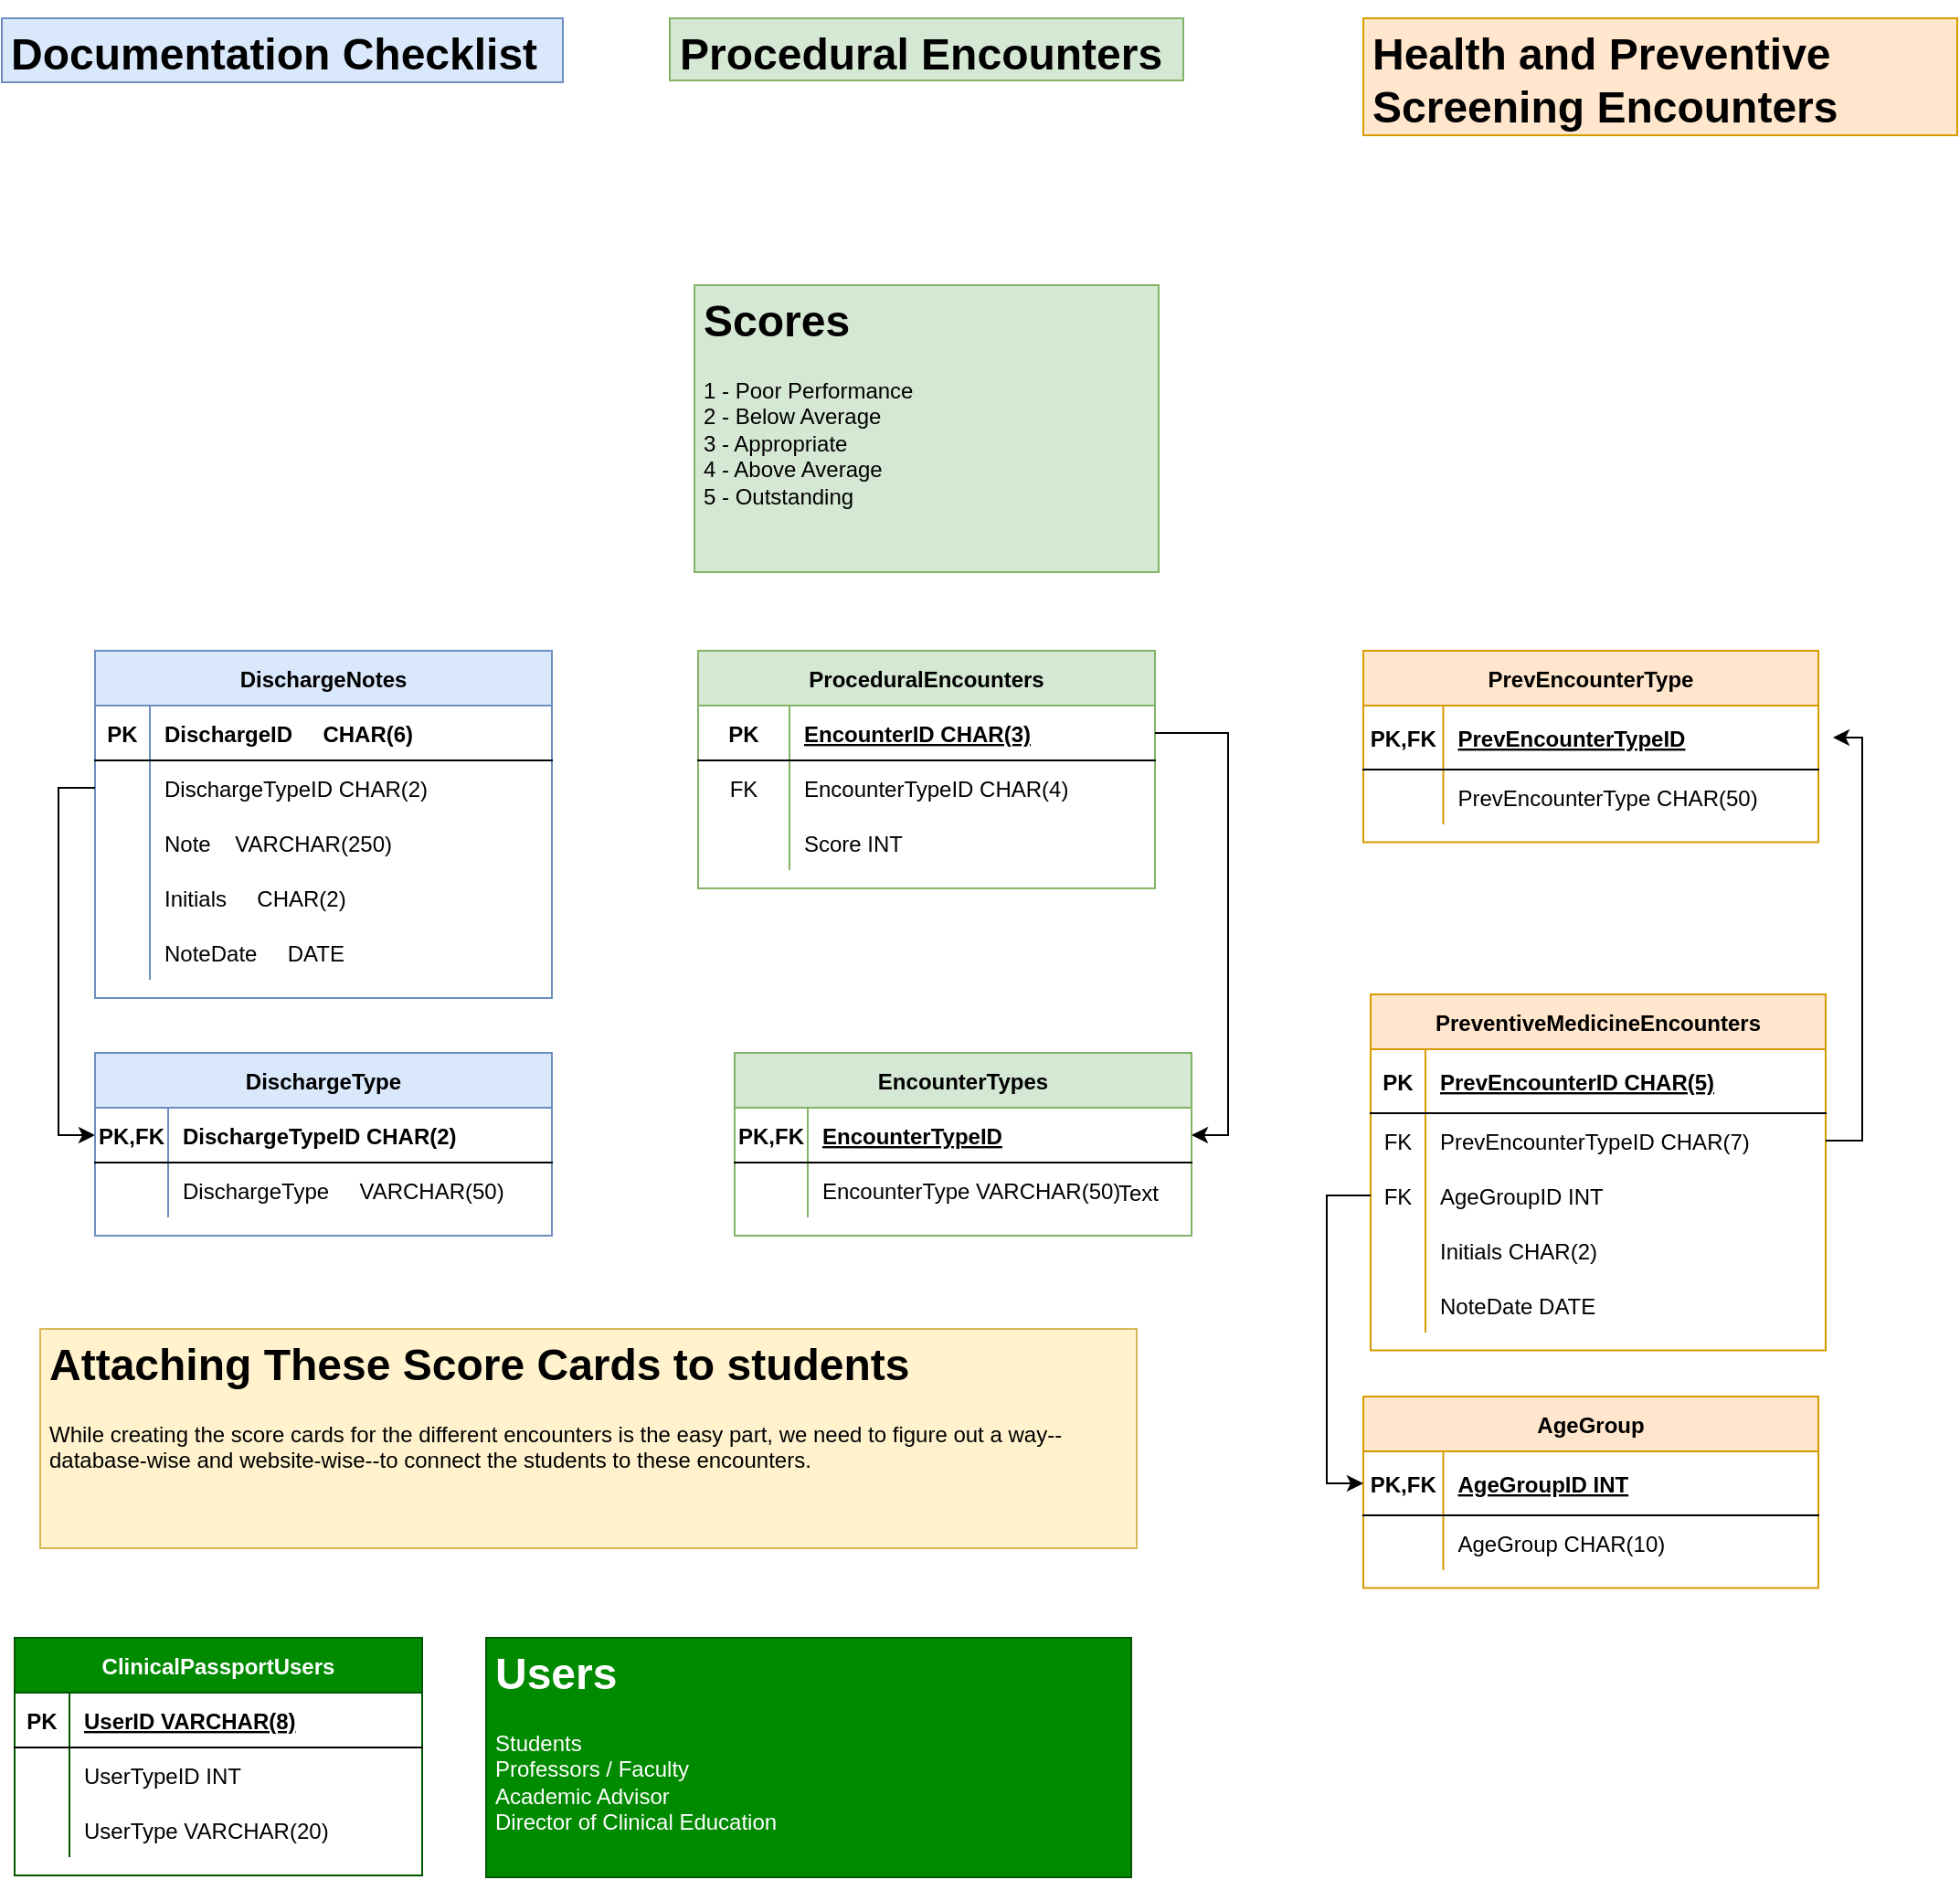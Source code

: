 <mxfile version="15.3.5" type="github">
  <diagram id="R2lEEEUBdFMjLlhIrx00" name="Page-1">
    <mxGraphModel dx="1422" dy="1562" grid="0" gridSize="10" guides="1" tooltips="1" connect="1" arrows="1" fold="1" page="0" pageScale="1" pageWidth="850" pageHeight="1100" math="0" shadow="0" extFonts="Permanent Marker^https://fonts.googleapis.com/css?family=Permanent+Marker">
      <root>
        <mxCell id="0" />
        <mxCell id="1" parent="0" />
        <mxCell id="uKYQwsBpo09rn7Zrfnwy-1" value="ProceduralEncounters" style="shape=table;startSize=30;container=1;collapsible=1;childLayout=tableLayout;fixedRows=1;rowLines=0;fontStyle=1;align=center;resizeLast=1;fillColor=#d5e8d4;strokeColor=#82b366;" vertex="1" parent="1">
          <mxGeometry x="499" y="-68" width="250" height="130" as="geometry" />
        </mxCell>
        <mxCell id="uKYQwsBpo09rn7Zrfnwy-2" value="" style="shape=partialRectangle;collapsible=0;dropTarget=0;pointerEvents=0;fillColor=none;points=[[0,0.5],[1,0.5]];portConstraint=eastwest;top=0;left=0;right=0;bottom=1;" vertex="1" parent="uKYQwsBpo09rn7Zrfnwy-1">
          <mxGeometry y="30" width="250" height="30" as="geometry" />
        </mxCell>
        <mxCell id="uKYQwsBpo09rn7Zrfnwy-3" value="PK" style="shape=partialRectangle;overflow=hidden;connectable=0;fillColor=none;top=0;left=0;bottom=0;right=0;fontStyle=1;" vertex="1" parent="uKYQwsBpo09rn7Zrfnwy-2">
          <mxGeometry width="50" height="30" as="geometry">
            <mxRectangle width="50" height="30" as="alternateBounds" />
          </mxGeometry>
        </mxCell>
        <mxCell id="uKYQwsBpo09rn7Zrfnwy-4" value="EncounterID CHAR(3)" style="shape=partialRectangle;overflow=hidden;connectable=0;fillColor=none;top=0;left=0;bottom=0;right=0;align=left;spacingLeft=6;fontStyle=5;" vertex="1" parent="uKYQwsBpo09rn7Zrfnwy-2">
          <mxGeometry x="50" width="200" height="30" as="geometry">
            <mxRectangle width="200" height="30" as="alternateBounds" />
          </mxGeometry>
        </mxCell>
        <mxCell id="uKYQwsBpo09rn7Zrfnwy-5" value="" style="shape=partialRectangle;collapsible=0;dropTarget=0;pointerEvents=0;fillColor=none;points=[[0,0.5],[1,0.5]];portConstraint=eastwest;top=0;left=0;right=0;bottom=0;" vertex="1" parent="uKYQwsBpo09rn7Zrfnwy-1">
          <mxGeometry y="60" width="250" height="30" as="geometry" />
        </mxCell>
        <mxCell id="uKYQwsBpo09rn7Zrfnwy-6" value="FK" style="shape=partialRectangle;overflow=hidden;connectable=0;fillColor=none;top=0;left=0;bottom=0;right=0;" vertex="1" parent="uKYQwsBpo09rn7Zrfnwy-5">
          <mxGeometry width="50" height="30" as="geometry">
            <mxRectangle width="50" height="30" as="alternateBounds" />
          </mxGeometry>
        </mxCell>
        <mxCell id="uKYQwsBpo09rn7Zrfnwy-7" value="EncounterTypeID CHAR(4)" style="shape=partialRectangle;overflow=hidden;connectable=0;fillColor=none;top=0;left=0;bottom=0;right=0;align=left;spacingLeft=6;" vertex="1" parent="uKYQwsBpo09rn7Zrfnwy-5">
          <mxGeometry x="50" width="200" height="30" as="geometry">
            <mxRectangle width="200" height="30" as="alternateBounds" />
          </mxGeometry>
        </mxCell>
        <mxCell id="uKYQwsBpo09rn7Zrfnwy-8" value="" style="shape=partialRectangle;collapsible=0;dropTarget=0;pointerEvents=0;fillColor=none;points=[[0,0.5],[1,0.5]];portConstraint=eastwest;top=0;left=0;right=0;bottom=0;" vertex="1" parent="uKYQwsBpo09rn7Zrfnwy-1">
          <mxGeometry y="90" width="250" height="30" as="geometry" />
        </mxCell>
        <mxCell id="uKYQwsBpo09rn7Zrfnwy-9" value="" style="shape=partialRectangle;overflow=hidden;connectable=0;fillColor=none;top=0;left=0;bottom=0;right=0;" vertex="1" parent="uKYQwsBpo09rn7Zrfnwy-8">
          <mxGeometry width="50" height="30" as="geometry">
            <mxRectangle width="50" height="30" as="alternateBounds" />
          </mxGeometry>
        </mxCell>
        <mxCell id="uKYQwsBpo09rn7Zrfnwy-10" value="Score INT" style="shape=partialRectangle;overflow=hidden;connectable=0;fillColor=none;top=0;left=0;bottom=0;right=0;align=left;spacingLeft=6;" vertex="1" parent="uKYQwsBpo09rn7Zrfnwy-8">
          <mxGeometry x="50" width="200" height="30" as="geometry">
            <mxRectangle width="200" height="30" as="alternateBounds" />
          </mxGeometry>
        </mxCell>
        <mxCell id="uKYQwsBpo09rn7Zrfnwy-11" value="EncounterTypes" style="shape=table;startSize=30;container=1;collapsible=1;childLayout=tableLayout;fixedRows=1;rowLines=0;fontStyle=1;align=center;resizeLast=1;fillColor=#d5e8d4;strokeColor=#82b366;" vertex="1" parent="1">
          <mxGeometry x="519" y="152" width="250" height="100" as="geometry" />
        </mxCell>
        <mxCell id="uKYQwsBpo09rn7Zrfnwy-12" value="" style="shape=partialRectangle;collapsible=0;dropTarget=0;pointerEvents=0;fillColor=none;points=[[0,0.5],[1,0.5]];portConstraint=eastwest;top=0;left=0;right=0;bottom=1;" vertex="1" parent="uKYQwsBpo09rn7Zrfnwy-11">
          <mxGeometry y="30" width="250" height="30" as="geometry" />
        </mxCell>
        <mxCell id="uKYQwsBpo09rn7Zrfnwy-13" value="PK,FK" style="shape=partialRectangle;overflow=hidden;connectable=0;fillColor=none;top=0;left=0;bottom=0;right=0;fontStyle=1;" vertex="1" parent="uKYQwsBpo09rn7Zrfnwy-12">
          <mxGeometry width="40" height="30" as="geometry">
            <mxRectangle width="40" height="30" as="alternateBounds" />
          </mxGeometry>
        </mxCell>
        <mxCell id="uKYQwsBpo09rn7Zrfnwy-14" value="EncounterTypeID" style="shape=partialRectangle;overflow=hidden;connectable=0;fillColor=none;top=0;left=0;bottom=0;right=0;align=left;spacingLeft=6;fontStyle=5;" vertex="1" parent="uKYQwsBpo09rn7Zrfnwy-12">
          <mxGeometry x="40" width="210" height="30" as="geometry">
            <mxRectangle width="210" height="30" as="alternateBounds" />
          </mxGeometry>
        </mxCell>
        <mxCell id="uKYQwsBpo09rn7Zrfnwy-15" value="" style="shape=partialRectangle;collapsible=0;dropTarget=0;pointerEvents=0;fillColor=none;points=[[0,0.5],[1,0.5]];portConstraint=eastwest;top=0;left=0;right=0;bottom=0;" vertex="1" parent="uKYQwsBpo09rn7Zrfnwy-11">
          <mxGeometry y="60" width="250" height="30" as="geometry" />
        </mxCell>
        <mxCell id="uKYQwsBpo09rn7Zrfnwy-16" value="" style="shape=partialRectangle;overflow=hidden;connectable=0;fillColor=none;top=0;left=0;bottom=0;right=0;" vertex="1" parent="uKYQwsBpo09rn7Zrfnwy-15">
          <mxGeometry width="40" height="30" as="geometry">
            <mxRectangle width="40" height="30" as="alternateBounds" />
          </mxGeometry>
        </mxCell>
        <mxCell id="uKYQwsBpo09rn7Zrfnwy-17" value="EncounterType VARCHAR(50)" style="shape=partialRectangle;overflow=hidden;connectable=0;fillColor=none;top=0;left=0;bottom=0;right=0;align=left;spacingLeft=6;" vertex="1" parent="uKYQwsBpo09rn7Zrfnwy-15">
          <mxGeometry x="40" width="210" height="30" as="geometry">
            <mxRectangle width="210" height="30" as="alternateBounds" />
          </mxGeometry>
        </mxCell>
        <mxCell id="uKYQwsBpo09rn7Zrfnwy-18" value="DischargeNotes" style="shape=table;startSize=30;container=1;collapsible=1;childLayout=tableLayout;fixedRows=1;rowLines=0;fontStyle=1;align=center;resizeLast=1;fillColor=#dae8fc;strokeColor=#6c8ebf;" vertex="1" parent="1">
          <mxGeometry x="169" y="-68" width="250" height="190" as="geometry" />
        </mxCell>
        <mxCell id="uKYQwsBpo09rn7Zrfnwy-19" value="" style="shape=partialRectangle;collapsible=0;dropTarget=0;pointerEvents=0;fillColor=none;points=[[0,0.5],[1,0.5]];portConstraint=eastwest;top=0;left=0;right=0;bottom=1;" vertex="1" parent="uKYQwsBpo09rn7Zrfnwy-18">
          <mxGeometry y="30" width="250" height="30" as="geometry" />
        </mxCell>
        <mxCell id="uKYQwsBpo09rn7Zrfnwy-20" value="PK" style="shape=partialRectangle;overflow=hidden;connectable=0;fillColor=none;top=0;left=0;bottom=0;right=0;fontStyle=1;" vertex="1" parent="uKYQwsBpo09rn7Zrfnwy-19">
          <mxGeometry width="30" height="30" as="geometry">
            <mxRectangle width="30" height="30" as="alternateBounds" />
          </mxGeometry>
        </mxCell>
        <mxCell id="uKYQwsBpo09rn7Zrfnwy-21" value="DischargeID     CHAR(6)" style="shape=partialRectangle;overflow=hidden;connectable=0;fillColor=none;top=0;left=0;bottom=0;right=0;align=left;spacingLeft=6;fontStyle=1;" vertex="1" parent="uKYQwsBpo09rn7Zrfnwy-19">
          <mxGeometry x="30" width="220" height="30" as="geometry">
            <mxRectangle width="220" height="30" as="alternateBounds" />
          </mxGeometry>
        </mxCell>
        <mxCell id="uKYQwsBpo09rn7Zrfnwy-22" value="" style="shape=partialRectangle;collapsible=0;dropTarget=0;pointerEvents=0;fillColor=none;points=[[0,0.5],[1,0.5]];portConstraint=eastwest;top=0;left=0;right=0;bottom=0;" vertex="1" parent="uKYQwsBpo09rn7Zrfnwy-18">
          <mxGeometry y="60" width="250" height="30" as="geometry" />
        </mxCell>
        <mxCell id="uKYQwsBpo09rn7Zrfnwy-23" value="" style="shape=partialRectangle;overflow=hidden;connectable=0;fillColor=none;top=0;left=0;bottom=0;right=0;" vertex="1" parent="uKYQwsBpo09rn7Zrfnwy-22">
          <mxGeometry width="30" height="30" as="geometry">
            <mxRectangle width="30" height="30" as="alternateBounds" />
          </mxGeometry>
        </mxCell>
        <mxCell id="uKYQwsBpo09rn7Zrfnwy-24" value="DischargeTypeID CHAR(2)" style="shape=partialRectangle;overflow=hidden;connectable=0;fillColor=none;top=0;left=0;bottom=0;right=0;align=left;spacingLeft=6;" vertex="1" parent="uKYQwsBpo09rn7Zrfnwy-22">
          <mxGeometry x="30" width="220" height="30" as="geometry">
            <mxRectangle width="220" height="30" as="alternateBounds" />
          </mxGeometry>
        </mxCell>
        <mxCell id="uKYQwsBpo09rn7Zrfnwy-25" value="" style="shape=partialRectangle;collapsible=0;dropTarget=0;pointerEvents=0;fillColor=none;points=[[0,0.5],[1,0.5]];portConstraint=eastwest;top=0;left=0;right=0;bottom=0;" vertex="1" parent="uKYQwsBpo09rn7Zrfnwy-18">
          <mxGeometry y="90" width="250" height="30" as="geometry" />
        </mxCell>
        <mxCell id="uKYQwsBpo09rn7Zrfnwy-26" value="" style="shape=partialRectangle;overflow=hidden;connectable=0;fillColor=none;top=0;left=0;bottom=0;right=0;" vertex="1" parent="uKYQwsBpo09rn7Zrfnwy-25">
          <mxGeometry width="30" height="30" as="geometry">
            <mxRectangle width="30" height="30" as="alternateBounds" />
          </mxGeometry>
        </mxCell>
        <mxCell id="uKYQwsBpo09rn7Zrfnwy-27" value="Note    VARCHAR(250)" style="shape=partialRectangle;overflow=hidden;connectable=0;fillColor=none;top=0;left=0;bottom=0;right=0;align=left;spacingLeft=6;" vertex="1" parent="uKYQwsBpo09rn7Zrfnwy-25">
          <mxGeometry x="30" width="220" height="30" as="geometry">
            <mxRectangle width="220" height="30" as="alternateBounds" />
          </mxGeometry>
        </mxCell>
        <mxCell id="uKYQwsBpo09rn7Zrfnwy-28" value="" style="shape=partialRectangle;collapsible=0;dropTarget=0;pointerEvents=0;fillColor=none;points=[[0,0.5],[1,0.5]];portConstraint=eastwest;top=0;left=0;right=0;bottom=0;" vertex="1" parent="uKYQwsBpo09rn7Zrfnwy-18">
          <mxGeometry y="120" width="250" height="30" as="geometry" />
        </mxCell>
        <mxCell id="uKYQwsBpo09rn7Zrfnwy-29" value="" style="shape=partialRectangle;overflow=hidden;connectable=0;fillColor=none;top=0;left=0;bottom=0;right=0;" vertex="1" parent="uKYQwsBpo09rn7Zrfnwy-28">
          <mxGeometry width="30" height="30" as="geometry">
            <mxRectangle width="30" height="30" as="alternateBounds" />
          </mxGeometry>
        </mxCell>
        <mxCell id="uKYQwsBpo09rn7Zrfnwy-30" value="Initials     CHAR(2)" style="shape=partialRectangle;overflow=hidden;connectable=0;fillColor=none;top=0;left=0;bottom=0;right=0;align=left;spacingLeft=6;" vertex="1" parent="uKYQwsBpo09rn7Zrfnwy-28">
          <mxGeometry x="30" width="220" height="30" as="geometry">
            <mxRectangle width="220" height="30" as="alternateBounds" />
          </mxGeometry>
        </mxCell>
        <mxCell id="uKYQwsBpo09rn7Zrfnwy-31" value="" style="shape=partialRectangle;collapsible=0;dropTarget=0;pointerEvents=0;fillColor=none;points=[[0,0.5],[1,0.5]];portConstraint=eastwest;top=0;left=0;right=0;bottom=0;" vertex="1" parent="uKYQwsBpo09rn7Zrfnwy-18">
          <mxGeometry y="150" width="250" height="30" as="geometry" />
        </mxCell>
        <mxCell id="uKYQwsBpo09rn7Zrfnwy-32" value="" style="shape=partialRectangle;overflow=hidden;connectable=0;fillColor=none;top=0;left=0;bottom=0;right=0;" vertex="1" parent="uKYQwsBpo09rn7Zrfnwy-31">
          <mxGeometry width="30" height="30" as="geometry">
            <mxRectangle width="30" height="30" as="alternateBounds" />
          </mxGeometry>
        </mxCell>
        <mxCell id="uKYQwsBpo09rn7Zrfnwy-33" value="NoteDate     DATE" style="shape=partialRectangle;overflow=hidden;connectable=0;fillColor=none;top=0;left=0;bottom=0;right=0;align=left;spacingLeft=6;fontStyle=0" vertex="1" parent="uKYQwsBpo09rn7Zrfnwy-31">
          <mxGeometry x="30" width="220" height="30" as="geometry">
            <mxRectangle width="220" height="30" as="alternateBounds" />
          </mxGeometry>
        </mxCell>
        <mxCell id="uKYQwsBpo09rn7Zrfnwy-34" style="edgeStyle=orthogonalEdgeStyle;rounded=0;orthogonalLoop=1;jettySize=auto;html=1;exitX=0;exitY=0.5;exitDx=0;exitDy=0;entryX=0;entryY=0.5;entryDx=0;entryDy=0;" edge="1" parent="1" source="uKYQwsBpo09rn7Zrfnwy-22" target="uKYQwsBpo09rn7Zrfnwy-36">
          <mxGeometry relative="1" as="geometry">
            <mxPoint x="159" y="182" as="targetPoint" />
            <Array as="points">
              <mxPoint x="149" y="7" />
              <mxPoint x="149" y="197" />
            </Array>
          </mxGeometry>
        </mxCell>
        <mxCell id="uKYQwsBpo09rn7Zrfnwy-35" value="DischargeType" style="shape=table;startSize=30;container=1;collapsible=1;childLayout=tableLayout;fixedRows=1;rowLines=0;fontStyle=1;align=center;resizeLast=1;fillColor=#dae8fc;strokeColor=#6c8ebf;" vertex="1" parent="1">
          <mxGeometry x="169" y="152" width="250" height="100" as="geometry" />
        </mxCell>
        <mxCell id="uKYQwsBpo09rn7Zrfnwy-36" value="" style="shape=partialRectangle;collapsible=0;dropTarget=0;pointerEvents=0;fillColor=none;points=[[0,0.5],[1,0.5]];portConstraint=eastwest;top=0;left=0;right=0;bottom=1;" vertex="1" parent="uKYQwsBpo09rn7Zrfnwy-35">
          <mxGeometry y="30" width="250" height="30" as="geometry" />
        </mxCell>
        <mxCell id="uKYQwsBpo09rn7Zrfnwy-37" value="PK,FK" style="shape=partialRectangle;overflow=hidden;connectable=0;fillColor=none;top=0;left=0;bottom=0;right=0;fontStyle=1;" vertex="1" parent="uKYQwsBpo09rn7Zrfnwy-36">
          <mxGeometry width="40" height="30" as="geometry">
            <mxRectangle width="40" height="30" as="alternateBounds" />
          </mxGeometry>
        </mxCell>
        <mxCell id="uKYQwsBpo09rn7Zrfnwy-38" value="DischargeTypeID CHAR(2)" style="shape=partialRectangle;overflow=hidden;connectable=0;fillColor=none;top=0;left=0;bottom=0;right=0;align=left;spacingLeft=6;fontStyle=1;" vertex="1" parent="uKYQwsBpo09rn7Zrfnwy-36">
          <mxGeometry x="40" width="210" height="30" as="geometry">
            <mxRectangle width="210" height="30" as="alternateBounds" />
          </mxGeometry>
        </mxCell>
        <mxCell id="uKYQwsBpo09rn7Zrfnwy-39" value="" style="shape=partialRectangle;collapsible=0;dropTarget=0;pointerEvents=0;fillColor=none;points=[[0,0.5],[1,0.5]];portConstraint=eastwest;top=0;left=0;right=0;bottom=0;" vertex="1" parent="uKYQwsBpo09rn7Zrfnwy-35">
          <mxGeometry y="60" width="250" height="30" as="geometry" />
        </mxCell>
        <mxCell id="uKYQwsBpo09rn7Zrfnwy-40" value="" style="shape=partialRectangle;overflow=hidden;connectable=0;fillColor=none;top=0;left=0;bottom=0;right=0;" vertex="1" parent="uKYQwsBpo09rn7Zrfnwy-39">
          <mxGeometry width="40" height="30" as="geometry">
            <mxRectangle width="40" height="30" as="alternateBounds" />
          </mxGeometry>
        </mxCell>
        <mxCell id="uKYQwsBpo09rn7Zrfnwy-41" value="DischargeType     VARCHAR(50)" style="shape=partialRectangle;overflow=hidden;connectable=0;fillColor=none;top=0;left=0;bottom=0;right=0;align=left;spacingLeft=6;" vertex="1" parent="uKYQwsBpo09rn7Zrfnwy-39">
          <mxGeometry x="40" width="210" height="30" as="geometry">
            <mxRectangle width="210" height="30" as="alternateBounds" />
          </mxGeometry>
        </mxCell>
        <mxCell id="uKYQwsBpo09rn7Zrfnwy-42" style="edgeStyle=orthogonalEdgeStyle;rounded=0;orthogonalLoop=1;jettySize=auto;html=1;exitX=1;exitY=0.5;exitDx=0;exitDy=0;entryX=1;entryY=0.5;entryDx=0;entryDy=0;" edge="1" parent="1" source="uKYQwsBpo09rn7Zrfnwy-2" target="uKYQwsBpo09rn7Zrfnwy-12">
          <mxGeometry relative="1" as="geometry" />
        </mxCell>
        <mxCell id="uKYQwsBpo09rn7Zrfnwy-43" value="PreventiveMedicineEncounters" style="shape=table;startSize=30;container=1;collapsible=1;childLayout=tableLayout;fixedRows=1;rowLines=0;fontStyle=1;align=center;resizeLast=1;hachureGap=4;pointerEvents=0;fillColor=#ffe6cc;strokeColor=#d79b00;" vertex="1" parent="1">
          <mxGeometry x="867" y="120" width="249" height="194.75" as="geometry" />
        </mxCell>
        <mxCell id="uKYQwsBpo09rn7Zrfnwy-44" value="" style="shape=partialRectangle;collapsible=0;dropTarget=0;pointerEvents=0;fillColor=none;top=0;left=0;bottom=1;right=0;points=[[0,0.5],[1,0.5]];portConstraint=eastwest;" vertex="1" parent="uKYQwsBpo09rn7Zrfnwy-43">
          <mxGeometry y="30" width="249" height="35" as="geometry" />
        </mxCell>
        <mxCell id="uKYQwsBpo09rn7Zrfnwy-45" value="PK" style="shape=partialRectangle;connectable=0;fillColor=none;top=0;left=0;bottom=0;right=0;fontStyle=1;overflow=hidden;" vertex="1" parent="uKYQwsBpo09rn7Zrfnwy-44">
          <mxGeometry width="30" height="35" as="geometry">
            <mxRectangle width="30" height="35" as="alternateBounds" />
          </mxGeometry>
        </mxCell>
        <mxCell id="uKYQwsBpo09rn7Zrfnwy-46" value="PrevEncounterID CHAR(5)" style="shape=partialRectangle;connectable=0;fillColor=none;top=0;left=0;bottom=0;right=0;align=left;spacingLeft=6;fontStyle=5;overflow=hidden;" vertex="1" parent="uKYQwsBpo09rn7Zrfnwy-44">
          <mxGeometry x="30" width="219" height="35" as="geometry">
            <mxRectangle width="219" height="35" as="alternateBounds" />
          </mxGeometry>
        </mxCell>
        <mxCell id="uKYQwsBpo09rn7Zrfnwy-47" value="" style="shape=partialRectangle;collapsible=0;dropTarget=0;pointerEvents=0;fillColor=none;top=0;left=0;bottom=0;right=0;points=[[0,0.5],[1,0.5]];portConstraint=eastwest;" vertex="1" parent="uKYQwsBpo09rn7Zrfnwy-43">
          <mxGeometry y="65" width="249" height="30" as="geometry" />
        </mxCell>
        <mxCell id="uKYQwsBpo09rn7Zrfnwy-48" value="FK" style="shape=partialRectangle;connectable=0;fillColor=none;top=0;left=0;bottom=0;right=0;editable=1;overflow=hidden;" vertex="1" parent="uKYQwsBpo09rn7Zrfnwy-47">
          <mxGeometry width="30" height="30" as="geometry">
            <mxRectangle width="30" height="30" as="alternateBounds" />
          </mxGeometry>
        </mxCell>
        <mxCell id="uKYQwsBpo09rn7Zrfnwy-49" value="PrevEncounterTypeID CHAR(7)" style="shape=partialRectangle;connectable=0;fillColor=none;top=0;left=0;bottom=0;right=0;align=left;spacingLeft=6;overflow=hidden;" vertex="1" parent="uKYQwsBpo09rn7Zrfnwy-47">
          <mxGeometry x="30" width="219" height="30" as="geometry">
            <mxRectangle width="219" height="30" as="alternateBounds" />
          </mxGeometry>
        </mxCell>
        <mxCell id="uKYQwsBpo09rn7Zrfnwy-50" value="" style="shape=partialRectangle;collapsible=0;dropTarget=0;pointerEvents=0;fillColor=none;top=0;left=0;bottom=0;right=0;points=[[0,0.5],[1,0.5]];portConstraint=eastwest;" vertex="1" parent="uKYQwsBpo09rn7Zrfnwy-43">
          <mxGeometry y="95" width="249" height="30" as="geometry" />
        </mxCell>
        <mxCell id="uKYQwsBpo09rn7Zrfnwy-51" value="FK" style="shape=partialRectangle;connectable=0;fillColor=none;top=0;left=0;bottom=0;right=0;editable=1;overflow=hidden;" vertex="1" parent="uKYQwsBpo09rn7Zrfnwy-50">
          <mxGeometry width="30" height="30" as="geometry">
            <mxRectangle width="30" height="30" as="alternateBounds" />
          </mxGeometry>
        </mxCell>
        <mxCell id="uKYQwsBpo09rn7Zrfnwy-52" value="AgeGroupID INT" style="shape=partialRectangle;connectable=0;fillColor=none;top=0;left=0;bottom=0;right=0;align=left;spacingLeft=6;overflow=hidden;" vertex="1" parent="uKYQwsBpo09rn7Zrfnwy-50">
          <mxGeometry x="30" width="219" height="30" as="geometry">
            <mxRectangle width="219" height="30" as="alternateBounds" />
          </mxGeometry>
        </mxCell>
        <mxCell id="uKYQwsBpo09rn7Zrfnwy-53" value="" style="shape=partialRectangle;collapsible=0;dropTarget=0;pointerEvents=0;fillColor=none;top=0;left=0;bottom=0;right=0;points=[[0,0.5],[1,0.5]];portConstraint=eastwest;" vertex="1" parent="uKYQwsBpo09rn7Zrfnwy-43">
          <mxGeometry y="125" width="249" height="30" as="geometry" />
        </mxCell>
        <mxCell id="uKYQwsBpo09rn7Zrfnwy-54" value="" style="shape=partialRectangle;connectable=0;fillColor=none;top=0;left=0;bottom=0;right=0;editable=1;overflow=hidden;" vertex="1" parent="uKYQwsBpo09rn7Zrfnwy-53">
          <mxGeometry width="30" height="30" as="geometry">
            <mxRectangle width="30" height="30" as="alternateBounds" />
          </mxGeometry>
        </mxCell>
        <mxCell id="uKYQwsBpo09rn7Zrfnwy-55" value="Initials CHAR(2)" style="shape=partialRectangle;connectable=0;fillColor=none;top=0;left=0;bottom=0;right=0;align=left;spacingLeft=6;overflow=hidden;" vertex="1" parent="uKYQwsBpo09rn7Zrfnwy-53">
          <mxGeometry x="30" width="219" height="30" as="geometry">
            <mxRectangle width="219" height="30" as="alternateBounds" />
          </mxGeometry>
        </mxCell>
        <mxCell id="uKYQwsBpo09rn7Zrfnwy-56" value="" style="shape=partialRectangle;collapsible=0;dropTarget=0;pointerEvents=0;fillColor=none;top=0;left=0;bottom=0;right=0;points=[[0,0.5],[1,0.5]];portConstraint=eastwest;" vertex="1" parent="uKYQwsBpo09rn7Zrfnwy-43">
          <mxGeometry y="155" width="249" height="30" as="geometry" />
        </mxCell>
        <mxCell id="uKYQwsBpo09rn7Zrfnwy-57" value="" style="shape=partialRectangle;connectable=0;fillColor=none;top=0;left=0;bottom=0;right=0;editable=1;overflow=hidden;" vertex="1" parent="uKYQwsBpo09rn7Zrfnwy-56">
          <mxGeometry width="30" height="30" as="geometry">
            <mxRectangle width="30" height="30" as="alternateBounds" />
          </mxGeometry>
        </mxCell>
        <mxCell id="uKYQwsBpo09rn7Zrfnwy-58" value="NoteDate DATE" style="shape=partialRectangle;connectable=0;fillColor=none;top=0;left=0;bottom=0;right=0;align=left;spacingLeft=6;overflow=hidden;" vertex="1" parent="uKYQwsBpo09rn7Zrfnwy-56">
          <mxGeometry x="30" width="219" height="30" as="geometry">
            <mxRectangle width="219" height="30" as="alternateBounds" />
          </mxGeometry>
        </mxCell>
        <mxCell id="uKYQwsBpo09rn7Zrfnwy-59" value="AgeGroup" style="shape=table;startSize=30;container=1;collapsible=1;childLayout=tableLayout;fixedRows=1;rowLines=0;fontStyle=1;align=center;resizeLast=1;hachureGap=4;pointerEvents=0;fillColor=#ffe6cc;strokeColor=#d79b00;" vertex="1" parent="1">
          <mxGeometry x="863" y="340" width="249" height="104.75" as="geometry" />
        </mxCell>
        <mxCell id="uKYQwsBpo09rn7Zrfnwy-60" value="" style="shape=partialRectangle;collapsible=0;dropTarget=0;pointerEvents=0;fillColor=none;top=0;left=0;bottom=1;right=0;points=[[0,0.5],[1,0.5]];portConstraint=eastwest;" vertex="1" parent="uKYQwsBpo09rn7Zrfnwy-59">
          <mxGeometry y="30" width="249" height="35" as="geometry" />
        </mxCell>
        <mxCell id="uKYQwsBpo09rn7Zrfnwy-61" value="PK,FK" style="shape=partialRectangle;connectable=0;fillColor=none;top=0;left=0;bottom=0;right=0;fontStyle=1;overflow=hidden;" vertex="1" parent="uKYQwsBpo09rn7Zrfnwy-60">
          <mxGeometry width="43.75" height="35" as="geometry">
            <mxRectangle width="43.75" height="35" as="alternateBounds" />
          </mxGeometry>
        </mxCell>
        <mxCell id="uKYQwsBpo09rn7Zrfnwy-62" value="AgeGroupID INT" style="shape=partialRectangle;connectable=0;fillColor=none;top=0;left=0;bottom=0;right=0;align=left;spacingLeft=6;fontStyle=5;overflow=hidden;" vertex="1" parent="uKYQwsBpo09rn7Zrfnwy-60">
          <mxGeometry x="43.75" width="205.25" height="35" as="geometry">
            <mxRectangle width="205.25" height="35" as="alternateBounds" />
          </mxGeometry>
        </mxCell>
        <mxCell id="uKYQwsBpo09rn7Zrfnwy-63" value="" style="shape=partialRectangle;collapsible=0;dropTarget=0;pointerEvents=0;fillColor=none;top=0;left=0;bottom=0;right=0;points=[[0,0.5],[1,0.5]];portConstraint=eastwest;" vertex="1" parent="uKYQwsBpo09rn7Zrfnwy-59">
          <mxGeometry y="65" width="249" height="30" as="geometry" />
        </mxCell>
        <mxCell id="uKYQwsBpo09rn7Zrfnwy-64" value="" style="shape=partialRectangle;connectable=0;fillColor=none;top=0;left=0;bottom=0;right=0;editable=1;overflow=hidden;" vertex="1" parent="uKYQwsBpo09rn7Zrfnwy-63">
          <mxGeometry width="43.75" height="30" as="geometry">
            <mxRectangle width="43.75" height="30" as="alternateBounds" />
          </mxGeometry>
        </mxCell>
        <mxCell id="uKYQwsBpo09rn7Zrfnwy-65" value="AgeGroup CHAR(10)" style="shape=partialRectangle;connectable=0;fillColor=none;top=0;left=0;bottom=0;right=0;align=left;spacingLeft=6;overflow=hidden;" vertex="1" parent="uKYQwsBpo09rn7Zrfnwy-63">
          <mxGeometry x="43.75" width="205.25" height="30" as="geometry">
            <mxRectangle width="205.25" height="30" as="alternateBounds" />
          </mxGeometry>
        </mxCell>
        <mxCell id="uKYQwsBpo09rn7Zrfnwy-66" style="edgeStyle=orthogonalEdgeStyle;rounded=0;orthogonalLoop=1;jettySize=auto;html=1;exitX=0;exitY=0.5;exitDx=0;exitDy=0;entryX=0;entryY=0.5;entryDx=0;entryDy=0;endArrow=classic;startSize=6;endSize=6;sourcePerimeterSpacing=8;targetPerimeterSpacing=8;endFill=1;startArrow=none;startFill=0;" edge="1" parent="1" source="uKYQwsBpo09rn7Zrfnwy-50" target="uKYQwsBpo09rn7Zrfnwy-60">
          <mxGeometry relative="1" as="geometry" />
        </mxCell>
        <mxCell id="uKYQwsBpo09rn7Zrfnwy-67" value="PrevEncounterType" style="shape=table;startSize=30;container=1;collapsible=1;childLayout=tableLayout;fixedRows=1;rowLines=0;fontStyle=1;align=center;resizeLast=1;hachureGap=4;pointerEvents=0;fillColor=#ffe6cc;strokeColor=#d79b00;" vertex="1" parent="1">
          <mxGeometry x="863" y="-68" width="249" height="104.75" as="geometry" />
        </mxCell>
        <mxCell id="uKYQwsBpo09rn7Zrfnwy-68" value="" style="shape=partialRectangle;collapsible=0;dropTarget=0;pointerEvents=0;fillColor=none;top=0;left=0;bottom=1;right=0;points=[[0,0.5],[1,0.5]];portConstraint=eastwest;" vertex="1" parent="uKYQwsBpo09rn7Zrfnwy-67">
          <mxGeometry y="30" width="249" height="35" as="geometry" />
        </mxCell>
        <mxCell id="uKYQwsBpo09rn7Zrfnwy-69" value="PK,FK" style="shape=partialRectangle;connectable=0;fillColor=none;top=0;left=0;bottom=0;right=0;fontStyle=1;overflow=hidden;" vertex="1" parent="uKYQwsBpo09rn7Zrfnwy-68">
          <mxGeometry width="43.75" height="35" as="geometry">
            <mxRectangle width="43.75" height="35" as="alternateBounds" />
          </mxGeometry>
        </mxCell>
        <mxCell id="uKYQwsBpo09rn7Zrfnwy-70" value="PrevEncounterTypeID" style="shape=partialRectangle;connectable=0;fillColor=none;top=0;left=0;bottom=0;right=0;align=left;spacingLeft=6;fontStyle=5;overflow=hidden;" vertex="1" parent="uKYQwsBpo09rn7Zrfnwy-68">
          <mxGeometry x="43.75" width="205.25" height="35" as="geometry">
            <mxRectangle width="205.25" height="35" as="alternateBounds" />
          </mxGeometry>
        </mxCell>
        <mxCell id="uKYQwsBpo09rn7Zrfnwy-71" value="" style="shape=partialRectangle;collapsible=0;dropTarget=0;pointerEvents=0;fillColor=none;top=0;left=0;bottom=0;right=0;points=[[0,0.5],[1,0.5]];portConstraint=eastwest;" vertex="1" parent="uKYQwsBpo09rn7Zrfnwy-67">
          <mxGeometry y="65" width="249" height="30" as="geometry" />
        </mxCell>
        <mxCell id="uKYQwsBpo09rn7Zrfnwy-72" value="" style="shape=partialRectangle;connectable=0;fillColor=none;top=0;left=0;bottom=0;right=0;editable=1;overflow=hidden;" vertex="1" parent="uKYQwsBpo09rn7Zrfnwy-71">
          <mxGeometry width="43.75" height="30" as="geometry">
            <mxRectangle width="43.75" height="30" as="alternateBounds" />
          </mxGeometry>
        </mxCell>
        <mxCell id="uKYQwsBpo09rn7Zrfnwy-73" value="PrevEncounterType CHAR(50)" style="shape=partialRectangle;connectable=0;fillColor=none;top=0;left=0;bottom=0;right=0;align=left;spacingLeft=6;overflow=hidden;" vertex="1" parent="uKYQwsBpo09rn7Zrfnwy-71">
          <mxGeometry x="43.75" width="205.25" height="30" as="geometry">
            <mxRectangle width="205.25" height="30" as="alternateBounds" />
          </mxGeometry>
        </mxCell>
        <mxCell id="uKYQwsBpo09rn7Zrfnwy-74" style="edgeStyle=orthogonalEdgeStyle;rounded=0;orthogonalLoop=1;jettySize=auto;html=1;exitX=1;exitY=0.5;exitDx=0;exitDy=0;startArrow=none;startFill=0;endArrow=classic;endFill=1;startSize=6;endSize=6;sourcePerimeterSpacing=8;targetPerimeterSpacing=8;" edge="1" parent="1" source="uKYQwsBpo09rn7Zrfnwy-47" target="uKYQwsBpo09rn7Zrfnwy-68">
          <mxGeometry relative="1" as="geometry" />
        </mxCell>
        <mxCell id="uKYQwsBpo09rn7Zrfnwy-75" value="Text" style="text;html=1;strokeColor=none;fillColor=none;align=center;verticalAlign=middle;whiteSpace=wrap;rounded=0;hachureGap=4;pointerEvents=0;" vertex="1" parent="1">
          <mxGeometry x="720" y="219" width="40" height="20" as="geometry" />
        </mxCell>
        <mxCell id="uKYQwsBpo09rn7Zrfnwy-76" value="&lt;h1&gt;Attaching These Score Cards to students&lt;/h1&gt;&lt;div&gt;While creating the score cards for the different encounters is the easy part, we need to figure out a way--database-wise and website-wise--to connect the students to these encounters.&amp;nbsp;&lt;/div&gt;" style="text;html=1;strokeColor=#d6b656;fillColor=#fff2cc;spacing=5;spacingTop=-20;whiteSpace=wrap;overflow=hidden;rounded=0;hachureGap=4;pointerEvents=0;" vertex="1" parent="1">
          <mxGeometry x="139" y="303" width="600" height="120" as="geometry" />
        </mxCell>
        <mxCell id="uKYQwsBpo09rn7Zrfnwy-77" value="ClinicalPassportUsers" style="shape=table;startSize=30;container=1;collapsible=1;childLayout=tableLayout;fixedRows=1;rowLines=0;fontStyle=1;align=center;resizeLast=1;hachureGap=4;pointerEvents=0;fillColor=#008a00;strokeColor=#005700;fontColor=#ffffff;" vertex="1" parent="1">
          <mxGeometry x="125" y="472" width="223" height="130" as="geometry" />
        </mxCell>
        <mxCell id="uKYQwsBpo09rn7Zrfnwy-78" value="" style="shape=partialRectangle;collapsible=0;dropTarget=0;pointerEvents=0;fillColor=none;top=0;left=0;bottom=1;right=0;points=[[0,0.5],[1,0.5]];portConstraint=eastwest;" vertex="1" parent="uKYQwsBpo09rn7Zrfnwy-77">
          <mxGeometry y="30" width="223" height="30" as="geometry" />
        </mxCell>
        <mxCell id="uKYQwsBpo09rn7Zrfnwy-79" value="PK" style="shape=partialRectangle;connectable=0;fillColor=none;top=0;left=0;bottom=0;right=0;fontStyle=1;overflow=hidden;" vertex="1" parent="uKYQwsBpo09rn7Zrfnwy-78">
          <mxGeometry width="30" height="30" as="geometry">
            <mxRectangle width="30" height="30" as="alternateBounds" />
          </mxGeometry>
        </mxCell>
        <mxCell id="uKYQwsBpo09rn7Zrfnwy-80" value="UserID VARCHAR(8)" style="shape=partialRectangle;connectable=0;fillColor=none;top=0;left=0;bottom=0;right=0;align=left;spacingLeft=6;fontStyle=5;overflow=hidden;" vertex="1" parent="uKYQwsBpo09rn7Zrfnwy-78">
          <mxGeometry x="30" width="193" height="30" as="geometry">
            <mxRectangle width="193" height="30" as="alternateBounds" />
          </mxGeometry>
        </mxCell>
        <mxCell id="uKYQwsBpo09rn7Zrfnwy-81" value="" style="shape=partialRectangle;collapsible=0;dropTarget=0;pointerEvents=0;fillColor=none;top=0;left=0;bottom=0;right=0;points=[[0,0.5],[1,0.5]];portConstraint=eastwest;" vertex="1" parent="uKYQwsBpo09rn7Zrfnwy-77">
          <mxGeometry y="60" width="223" height="30" as="geometry" />
        </mxCell>
        <mxCell id="uKYQwsBpo09rn7Zrfnwy-82" value="" style="shape=partialRectangle;connectable=0;fillColor=none;top=0;left=0;bottom=0;right=0;editable=1;overflow=hidden;" vertex="1" parent="uKYQwsBpo09rn7Zrfnwy-81">
          <mxGeometry width="30" height="30" as="geometry">
            <mxRectangle width="30" height="30" as="alternateBounds" />
          </mxGeometry>
        </mxCell>
        <mxCell id="uKYQwsBpo09rn7Zrfnwy-83" value="UserTypeID INT" style="shape=partialRectangle;connectable=0;fillColor=none;top=0;left=0;bottom=0;right=0;align=left;spacingLeft=6;overflow=hidden;" vertex="1" parent="uKYQwsBpo09rn7Zrfnwy-81">
          <mxGeometry x="30" width="193" height="30" as="geometry">
            <mxRectangle width="193" height="30" as="alternateBounds" />
          </mxGeometry>
        </mxCell>
        <mxCell id="uKYQwsBpo09rn7Zrfnwy-84" value="" style="shape=partialRectangle;collapsible=0;dropTarget=0;pointerEvents=0;fillColor=none;top=0;left=0;bottom=0;right=0;points=[[0,0.5],[1,0.5]];portConstraint=eastwest;" vertex="1" parent="uKYQwsBpo09rn7Zrfnwy-77">
          <mxGeometry y="90" width="223" height="30" as="geometry" />
        </mxCell>
        <mxCell id="uKYQwsBpo09rn7Zrfnwy-85" value="" style="shape=partialRectangle;connectable=0;fillColor=none;top=0;left=0;bottom=0;right=0;editable=1;overflow=hidden;" vertex="1" parent="uKYQwsBpo09rn7Zrfnwy-84">
          <mxGeometry width="30" height="30" as="geometry">
            <mxRectangle width="30" height="30" as="alternateBounds" />
          </mxGeometry>
        </mxCell>
        <mxCell id="uKYQwsBpo09rn7Zrfnwy-86" value="UserType VARCHAR(20)" style="shape=partialRectangle;connectable=0;fillColor=none;top=0;left=0;bottom=0;right=0;align=left;spacingLeft=6;overflow=hidden;" vertex="1" parent="uKYQwsBpo09rn7Zrfnwy-84">
          <mxGeometry x="30" width="193" height="30" as="geometry">
            <mxRectangle width="193" height="30" as="alternateBounds" />
          </mxGeometry>
        </mxCell>
        <mxCell id="uKYQwsBpo09rn7Zrfnwy-87" value="&lt;h1&gt;Users&lt;/h1&gt;&lt;div&gt;Students&lt;/div&gt;&lt;div&gt;Professors / Faculty&lt;/div&gt;&lt;div&gt;Academic Advisor&lt;/div&gt;&lt;div&gt;Director of Clinical Education&lt;/div&gt;" style="text;html=1;strokeColor=#005700;fillColor=#008a00;spacing=5;spacingTop=-20;whiteSpace=wrap;overflow=hidden;rounded=0;hachureGap=4;pointerEvents=0;fontColor=#ffffff;" vertex="1" parent="1">
          <mxGeometry x="383" y="472" width="353" height="131" as="geometry" />
        </mxCell>
        <mxCell id="uKYQwsBpo09rn7Zrfnwy-88" value="&lt;h1&gt;Scores&lt;/h1&gt;&lt;div&gt;1 - Poor Performance&lt;/div&gt;&lt;div&gt;2 - Below Average&lt;/div&gt;&lt;div&gt;3 - Appropriate&lt;/div&gt;&lt;div&gt;4 - Above Average&lt;/div&gt;&lt;div&gt;5 - Outstanding&lt;/div&gt;&lt;div&gt;&lt;br&gt;&lt;/div&gt;" style="text;html=1;strokeColor=#82b366;fillColor=#d5e8d4;spacing=5;spacingTop=-20;whiteSpace=wrap;overflow=hidden;rounded=0;hachureGap=4;pointerEvents=0;" vertex="1" parent="1">
          <mxGeometry x="497" y="-268" width="254" height="157" as="geometry" />
        </mxCell>
        <mxCell id="uKYQwsBpo09rn7Zrfnwy-89" value="&lt;h1&gt;Documentation Checklist&lt;/h1&gt;" style="text;html=1;strokeColor=#6c8ebf;fillColor=#dae8fc;spacing=5;spacingTop=-20;whiteSpace=wrap;overflow=hidden;rounded=0;hachureGap=4;pointerEvents=0;" vertex="1" parent="1">
          <mxGeometry x="118" y="-414" width="307" height="35" as="geometry" />
        </mxCell>
        <mxCell id="uKYQwsBpo09rn7Zrfnwy-90" value="&lt;h1&gt;Procedural Encounters&lt;/h1&gt;" style="text;html=1;strokeColor=#82b366;fillColor=#d5e8d4;spacing=5;spacingTop=-20;whiteSpace=wrap;overflow=hidden;rounded=0;hachureGap=4;pointerEvents=0;" vertex="1" parent="1">
          <mxGeometry x="483.5" y="-414" width="281" height="34" as="geometry" />
        </mxCell>
        <mxCell id="uKYQwsBpo09rn7Zrfnwy-91" value="&lt;h1&gt;Health and Preventive Screening Encounters&lt;/h1&gt;" style="text;html=1;strokeColor=#d79b00;fillColor=#ffe6cc;spacing=5;spacingTop=-20;whiteSpace=wrap;overflow=hidden;rounded=0;hachureGap=4;pointerEvents=0;" vertex="1" parent="1">
          <mxGeometry x="863" y="-414" width="325" height="64" as="geometry" />
        </mxCell>
      </root>
    </mxGraphModel>
  </diagram>
</mxfile>
